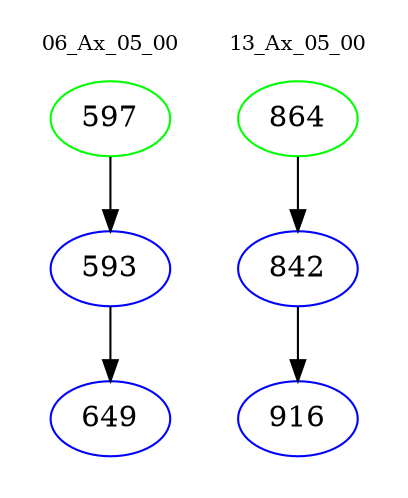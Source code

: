digraph{
subgraph cluster_0 {
color = white
label = "06_Ax_05_00";
fontsize=10;
T0_597 [label="597", color="green"]
T0_597 -> T0_593 [color="black"]
T0_593 [label="593", color="blue"]
T0_593 -> T0_649 [color="black"]
T0_649 [label="649", color="blue"]
}
subgraph cluster_1 {
color = white
label = "13_Ax_05_00";
fontsize=10;
T1_864 [label="864", color="green"]
T1_864 -> T1_842 [color="black"]
T1_842 [label="842", color="blue"]
T1_842 -> T1_916 [color="black"]
T1_916 [label="916", color="blue"]
}
}
